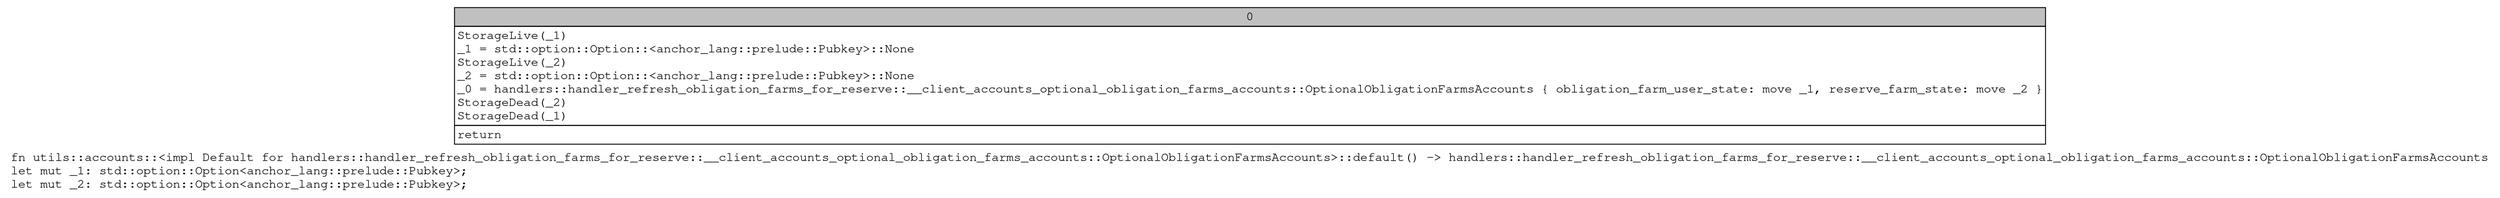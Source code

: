 digraph Mir_0_2180 {
    graph [fontname="Courier, monospace"];
    node [fontname="Courier, monospace"];
    edge [fontname="Courier, monospace"];
    label=<fn utils::accounts::&lt;impl Default for handlers::handler_refresh_obligation_farms_for_reserve::__client_accounts_optional_obligation_farms_accounts::OptionalObligationFarmsAccounts&gt;::default() -&gt; handlers::handler_refresh_obligation_farms_for_reserve::__client_accounts_optional_obligation_farms_accounts::OptionalObligationFarmsAccounts<br align="left"/>let mut _1: std::option::Option&lt;anchor_lang::prelude::Pubkey&gt;;<br align="left"/>let mut _2: std::option::Option&lt;anchor_lang::prelude::Pubkey&gt;;<br align="left"/>>;
    bb0__0_2180 [shape="none", label=<<table border="0" cellborder="1" cellspacing="0"><tr><td bgcolor="gray" align="center" colspan="1">0</td></tr><tr><td align="left" balign="left">StorageLive(_1)<br/>_1 = std::option::Option::&lt;anchor_lang::prelude::Pubkey&gt;::None<br/>StorageLive(_2)<br/>_2 = std::option::Option::&lt;anchor_lang::prelude::Pubkey&gt;::None<br/>_0 = handlers::handler_refresh_obligation_farms_for_reserve::__client_accounts_optional_obligation_farms_accounts::OptionalObligationFarmsAccounts { obligation_farm_user_state: move _1, reserve_farm_state: move _2 }<br/>StorageDead(_2)<br/>StorageDead(_1)<br/></td></tr><tr><td align="left">return</td></tr></table>>];
}
